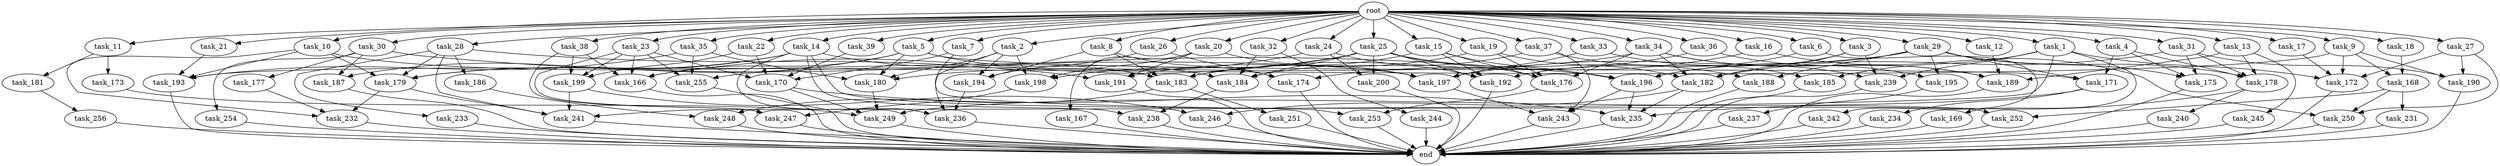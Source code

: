 digraph G {
  root [size="0.000000"];
  task_11 [size="1024.000000"];
  task_234 [size="214748364800.000000"];
  task_239 [size="1202590842880.000000"];
  task_233 [size="549755813888.000000"];
  task_185 [size="111669149696.000000"];
  task_2 [size="1024.000000"];
  task_182 [size="1322849927168.000000"];
  task_21 [size="1024.000000"];
  task_193 [size="1623497637888.000000"];
  task_23 [size="1024.000000"];
  task_238 [size="910533066752.000000"];
  task_236 [size="979252543488.000000"];
  task_33 [size="1024.000000"];
  task_256 [size="34359738368.000000"];
  task_176 [size="1563368095744.000000"];
  task_232 [size="1151051235328.000000"];
  task_231 [size="34359738368.000000"];
  task_14 [size="1024.000000"];
  task_246 [size="352187318272.000000"];
  task_178 [size="1047972020224.000000"];
  task_3 [size="1024.000000"];
  task_249 [size="970662608896.000000"];
  task_254 [size="309237645312.000000"];
  task_196 [size="1864015806464.000000"];
  task_187 [size="523986010112.000000"];
  task_250 [size="481036337152.000000"];
  task_28 [size="1024.000000"];
  task_173 [size="34359738368.000000"];
  task_22 [size="1024.000000"];
  task_5 [size="1024.000000"];
  task_171 [size="1529008357376.000000"];
  task_179 [size="1769526525952.000000"];
  task_242 [size="695784701952.000000"];
  task_243 [size="575525617664.000000"];
  task_183 [size="1391569403904.000000"];
  task_9 [size="1024.000000"];
  task_244 [size="420906795008.000000"];
  task_168 [size="970662608896.000000"];
  task_27 [size="1024.000000"];
  task_35 [size="1024.000000"];
  task_195 [size="773094113280.000000"];
  task_20 [size="1024.000000"];
  task_166 [size="1666447310848.000000"];
  task_199 [size="1589137899520.000000"];
  task_37 [size="1024.000000"];
  task_245 [size="137438953472.000000"];
  task_194 [size="841813590016.000000"];
  task_197 [size="2078764171264.000000"];
  task_30 [size="1024.000000"];
  task_247 [size="1314259992576.000000"];
  task_198 [size="841813590016.000000"];
  task_252 [size="249108103168.000000"];
  task_39 [size="1024.000000"];
  task_186 [size="549755813888.000000"];
  task_200 [size="936302870528.000000"];
  task_251 [size="137438953472.000000"];
  task_172 [size="1108101562368.000000"];
  task_175 [size="910533066752.000000"];
  task_188 [size="773094113280.000000"];
  task_8 [size="1024.000000"];
  task_191 [size="1623497637888.000000"];
  task_15 [size="1024.000000"];
  task_24 [size="1024.000000"];
  task_167 [size="214748364800.000000"];
  task_31 [size="1024.000000"];
  task_12 [size="1024.000000"];
  task_32 [size="1024.000000"];
  task_189 [size="1185410973696.000000"];
  task_255 [size="661424963584.000000"];
  end [size="0.000000"];
  task_10 [size="1024.000000"];
  task_29 [size="1024.000000"];
  task_241 [size="1142461300736.000000"];
  task_1 [size="1024.000000"];
  task_34 [size="1024.000000"];
  task_192 [size="2181843386368.000000"];
  task_4 [size="1024.000000"];
  task_13 [size="1024.000000"];
  task_36 [size="1024.000000"];
  task_170 [size="884763262976.000000"];
  task_235 [size="1159641169920.000000"];
  task_16 [size="1024.000000"];
  task_181 [size="34359738368.000000"];
  task_174 [size="429496729600.000000"];
  task_253 [size="936302870528.000000"];
  task_248 [size="833223655424.000000"];
  task_18 [size="1024.000000"];
  task_26 [size="1024.000000"];
  task_180 [size="2654289788928.000000"];
  task_25 [size="1024.000000"];
  task_19 [size="1024.000000"];
  task_169 [size="34359738368.000000"];
  task_38 [size="1024.000000"];
  task_184 [size="1271310319616.000000"];
  task_17 [size="1024.000000"];
  task_190 [size="936302870528.000000"];
  task_237 [size="77309411328.000000"];
  task_240 [size="214748364800.000000"];
  task_6 [size="1024.000000"];
  task_7 [size="1024.000000"];
  task_177 [size="309237645312.000000"];

  root -> task_11 [size="1.000000"];
  root -> task_28 [size="1.000000"];
  root -> task_10 [size="1.000000"];
  root -> task_20 [size="1.000000"];
  root -> task_2 [size="1.000000"];
  root -> task_4 [size="1.000000"];
  root -> task_13 [size="1.000000"];
  root -> task_39 [size="1.000000"];
  root -> task_21 [size="1.000000"];
  root -> task_16 [size="1.000000"];
  root -> task_22 [size="1.000000"];
  root -> task_15 [size="1.000000"];
  root -> task_36 [size="1.000000"];
  root -> task_33 [size="1.000000"];
  root -> task_1 [size="1.000000"];
  root -> task_5 [size="1.000000"];
  root -> task_14 [size="1.000000"];
  root -> task_18 [size="1.000000"];
  root -> task_26 [size="1.000000"];
  root -> task_6 [size="1.000000"];
  root -> task_25 [size="1.000000"];
  root -> task_24 [size="1.000000"];
  root -> task_9 [size="1.000000"];
  root -> task_23 [size="1.000000"];
  root -> task_3 [size="1.000000"];
  root -> task_19 [size="1.000000"];
  root -> task_27 [size="1.000000"];
  root -> task_35 [size="1.000000"];
  root -> task_38 [size="1.000000"];
  root -> task_17 [size="1.000000"];
  root -> task_31 [size="1.000000"];
  root -> task_12 [size="1.000000"];
  root -> task_32 [size="1.000000"];
  root -> task_34 [size="1.000000"];
  root -> task_37 [size="1.000000"];
  root -> task_30 [size="1.000000"];
  root -> task_8 [size="1.000000"];
  root -> task_7 [size="1.000000"];
  root -> task_29 [size="1.000000"];
  task_11 -> task_173 [size="33554432.000000"];
  task_11 -> task_181 [size="33554432.000000"];
  task_234 -> end [size="1.000000"];
  task_239 -> end [size="1.000000"];
  task_233 -> end [size="1.000000"];
  task_185 -> end [size="1.000000"];
  task_2 -> task_180 [size="536870912.000000"];
  task_2 -> task_198 [size="536870912.000000"];
  task_2 -> task_194 [size="536870912.000000"];
  task_2 -> task_236 [size="536870912.000000"];
  task_182 -> task_235 [size="209715200.000000"];
  task_182 -> task_246 [size="209715200.000000"];
  task_21 -> task_193 [size="209715200.000000"];
  task_193 -> end [size="1.000000"];
  task_23 -> task_199 [size="33554432.000000"];
  task_23 -> task_247 [size="33554432.000000"];
  task_23 -> task_166 [size="33554432.000000"];
  task_23 -> task_255 [size="33554432.000000"];
  task_23 -> task_170 [size="33554432.000000"];
  task_238 -> end [size="1.000000"];
  task_236 -> end [size="1.000000"];
  task_33 -> task_197 [size="838860800.000000"];
  task_33 -> task_239 [size="838860800.000000"];
  task_256 -> end [size="1.000000"];
  task_176 -> task_253 [size="838860800.000000"];
  task_232 -> end [size="1.000000"];
  task_231 -> end [size="1.000000"];
  task_14 -> task_179 [size="209715200.000000"];
  task_14 -> task_238 [size="209715200.000000"];
  task_14 -> task_183 [size="209715200.000000"];
  task_14 -> task_252 [size="209715200.000000"];
  task_14 -> task_187 [size="209715200.000000"];
  task_14 -> task_236 [size="209715200.000000"];
  task_246 -> end [size="1.000000"];
  task_178 -> task_235 [size="209715200.000000"];
  task_178 -> task_240 [size="209715200.000000"];
  task_3 -> task_196 [size="301989888.000000"];
  task_3 -> task_239 [size="301989888.000000"];
  task_3 -> task_182 [size="301989888.000000"];
  task_249 -> end [size="1.000000"];
  task_254 -> end [size="1.000000"];
  task_196 -> task_235 [size="411041792.000000"];
  task_196 -> task_243 [size="411041792.000000"];
  task_187 -> end [size="1.000000"];
  task_250 -> end [size="1.000000"];
  task_28 -> task_179 [size="536870912.000000"];
  task_28 -> task_186 [size="536870912.000000"];
  task_28 -> task_233 [size="536870912.000000"];
  task_28 -> task_191 [size="536870912.000000"];
  task_28 -> task_241 [size="536870912.000000"];
  task_173 -> task_249 [size="134217728.000000"];
  task_22 -> task_199 [size="679477248.000000"];
  task_22 -> task_170 [size="679477248.000000"];
  task_5 -> task_179 [size="679477248.000000"];
  task_5 -> task_171 [size="679477248.000000"];
  task_5 -> task_166 [size="679477248.000000"];
  task_5 -> task_180 [size="679477248.000000"];
  task_5 -> task_184 [size="679477248.000000"];
  task_171 -> task_234 [size="209715200.000000"];
  task_171 -> task_249 [size="209715200.000000"];
  task_179 -> task_241 [size="411041792.000000"];
  task_179 -> task_232 [size="411041792.000000"];
  task_242 -> end [size="1.000000"];
  task_243 -> end [size="1.000000"];
  task_183 -> task_251 [size="134217728.000000"];
  task_183 -> task_248 [size="134217728.000000"];
  task_9 -> task_172 [size="536870912.000000"];
  task_9 -> task_193 [size="536870912.000000"];
  task_9 -> task_168 [size="536870912.000000"];
  task_9 -> task_190 [size="536870912.000000"];
  task_244 -> end [size="1.000000"];
  task_168 -> task_250 [size="33554432.000000"];
  task_168 -> task_231 [size="33554432.000000"];
  task_168 -> task_252 [size="33554432.000000"];
  task_27 -> task_172 [size="301989888.000000"];
  task_27 -> task_250 [size="301989888.000000"];
  task_27 -> task_190 [size="301989888.000000"];
  task_35 -> task_193 [size="536870912.000000"];
  task_35 -> task_180 [size="536870912.000000"];
  task_35 -> task_255 [size="536870912.000000"];
  task_195 -> task_237 [size="75497472.000000"];
  task_20 -> task_191 [size="209715200.000000"];
  task_20 -> task_197 [size="209715200.000000"];
  task_20 -> task_167 [size="209715200.000000"];
  task_20 -> task_198 [size="209715200.000000"];
  task_166 -> end [size="1.000000"];
  task_199 -> task_241 [size="134217728.000000"];
  task_199 -> task_246 [size="134217728.000000"];
  task_37 -> task_243 [size="75497472.000000"];
  task_37 -> task_185 [size="75497472.000000"];
  task_37 -> task_184 [size="75497472.000000"];
  task_245 -> end [size="1.000000"];
  task_194 -> task_236 [size="209715200.000000"];
  task_197 -> task_243 [size="75497472.000000"];
  task_30 -> task_196 [size="301989888.000000"];
  task_30 -> task_177 [size="301989888.000000"];
  task_30 -> task_254 [size="301989888.000000"];
  task_30 -> task_187 [size="301989888.000000"];
  task_247 -> end [size="1.000000"];
  task_198 -> task_247 [size="411041792.000000"];
  task_252 -> end [size="1.000000"];
  task_39 -> task_170 [size="75497472.000000"];
  task_186 -> task_248 [size="679477248.000000"];
  task_200 -> end [size="1.000000"];
  task_251 -> end [size="1.000000"];
  task_172 -> end [size="1.000000"];
  task_175 -> end [size="1.000000"];
  task_188 -> end [size="1.000000"];
  task_8 -> task_183 [size="75497472.000000"];
  task_8 -> task_174 [size="75497472.000000"];
  task_8 -> task_194 [size="75497472.000000"];
  task_191 -> end [size="1.000000"];
  task_15 -> task_196 [size="536870912.000000"];
  task_15 -> task_176 [size="536870912.000000"];
  task_15 -> task_183 [size="536870912.000000"];
  task_15 -> task_192 [size="536870912.000000"];
  task_24 -> task_180 [size="838860800.000000"];
  task_24 -> task_200 [size="838860800.000000"];
  task_24 -> task_192 [size="838860800.000000"];
  task_167 -> end [size="1.000000"];
  task_31 -> task_175 [size="75497472.000000"];
  task_31 -> task_190 [size="75497472.000000"];
  task_31 -> task_178 [size="75497472.000000"];
  task_31 -> task_182 [size="75497472.000000"];
  task_12 -> task_189 [size="411041792.000000"];
  task_32 -> task_244 [size="411041792.000000"];
  task_32 -> task_184 [size="411041792.000000"];
  task_189 -> end [size="1.000000"];
  task_255 -> end [size="1.000000"];
  task_10 -> task_179 [size="301989888.000000"];
  task_10 -> task_193 [size="301989888.000000"];
  task_10 -> task_197 [size="301989888.000000"];
  task_10 -> task_232 [size="301989888.000000"];
  task_29 -> task_195 [size="679477248.000000"];
  task_29 -> task_178 [size="679477248.000000"];
  task_29 -> task_175 [size="679477248.000000"];
  task_29 -> task_196 [size="679477248.000000"];
  task_29 -> task_171 [size="679477248.000000"];
  task_29 -> task_188 [size="679477248.000000"];
  task_29 -> task_197 [size="679477248.000000"];
  task_241 -> end [size="1.000000"];
  task_1 -> task_172 [size="33554432.000000"];
  task_1 -> task_241 [size="33554432.000000"];
  task_1 -> task_169 [size="33554432.000000"];
  task_1 -> task_239 [size="33554432.000000"];
  task_1 -> task_185 [size="33554432.000000"];
  task_34 -> task_176 [size="75497472.000000"];
  task_34 -> task_182 [size="75497472.000000"];
  task_34 -> task_195 [size="75497472.000000"];
  task_34 -> task_255 [size="75497472.000000"];
  task_34 -> task_189 [size="75497472.000000"];
  task_192 -> end [size="1.000000"];
  task_4 -> task_175 [size="134217728.000000"];
  task_4 -> task_171 [size="134217728.000000"];
  task_4 -> task_178 [size="134217728.000000"];
  task_13 -> task_245 [size="134217728.000000"];
  task_13 -> task_178 [size="134217728.000000"];
  task_13 -> task_189 [size="134217728.000000"];
  task_36 -> task_183 [size="536870912.000000"];
  task_36 -> task_189 [size="536870912.000000"];
  task_170 -> task_235 [size="301989888.000000"];
  task_170 -> task_249 [size="301989888.000000"];
  task_235 -> end [size="1.000000"];
  task_16 -> task_250 [size="134217728.000000"];
  task_16 -> task_174 [size="134217728.000000"];
  task_181 -> task_256 [size="33554432.000000"];
  task_174 -> end [size="1.000000"];
  task_253 -> end [size="1.000000"];
  task_248 -> end [size="1.000000"];
  task_18 -> task_168 [size="411041792.000000"];
  task_26 -> task_174 [size="209715200.000000"];
  task_26 -> task_194 [size="209715200.000000"];
  task_180 -> task_249 [size="301989888.000000"];
  task_25 -> task_188 [size="75497472.000000"];
  task_25 -> task_200 [size="75497472.000000"];
  task_25 -> task_198 [size="75497472.000000"];
  task_25 -> task_192 [size="75497472.000000"];
  task_25 -> task_176 [size="75497472.000000"];
  task_25 -> task_166 [size="75497472.000000"];
  task_25 -> task_184 [size="75497472.000000"];
  task_19 -> task_191 [size="838860800.000000"];
  task_19 -> task_176 [size="838860800.000000"];
  task_19 -> task_182 [size="838860800.000000"];
  task_169 -> end [size="1.000000"];
  task_38 -> task_199 [size="838860800.000000"];
  task_38 -> task_247 [size="838860800.000000"];
  task_38 -> task_166 [size="838860800.000000"];
  task_184 -> task_238 [size="679477248.000000"];
  task_17 -> task_172 [size="209715200.000000"];
  task_190 -> end [size="1.000000"];
  task_237 -> end [size="1.000000"];
  task_240 -> end [size="1.000000"];
  task_6 -> task_242 [size="679477248.000000"];
  task_6 -> task_192 [size="679477248.000000"];
  task_7 -> task_253 [size="75497472.000000"];
  task_7 -> task_170 [size="75497472.000000"];
  task_177 -> task_232 [size="411041792.000000"];
}
